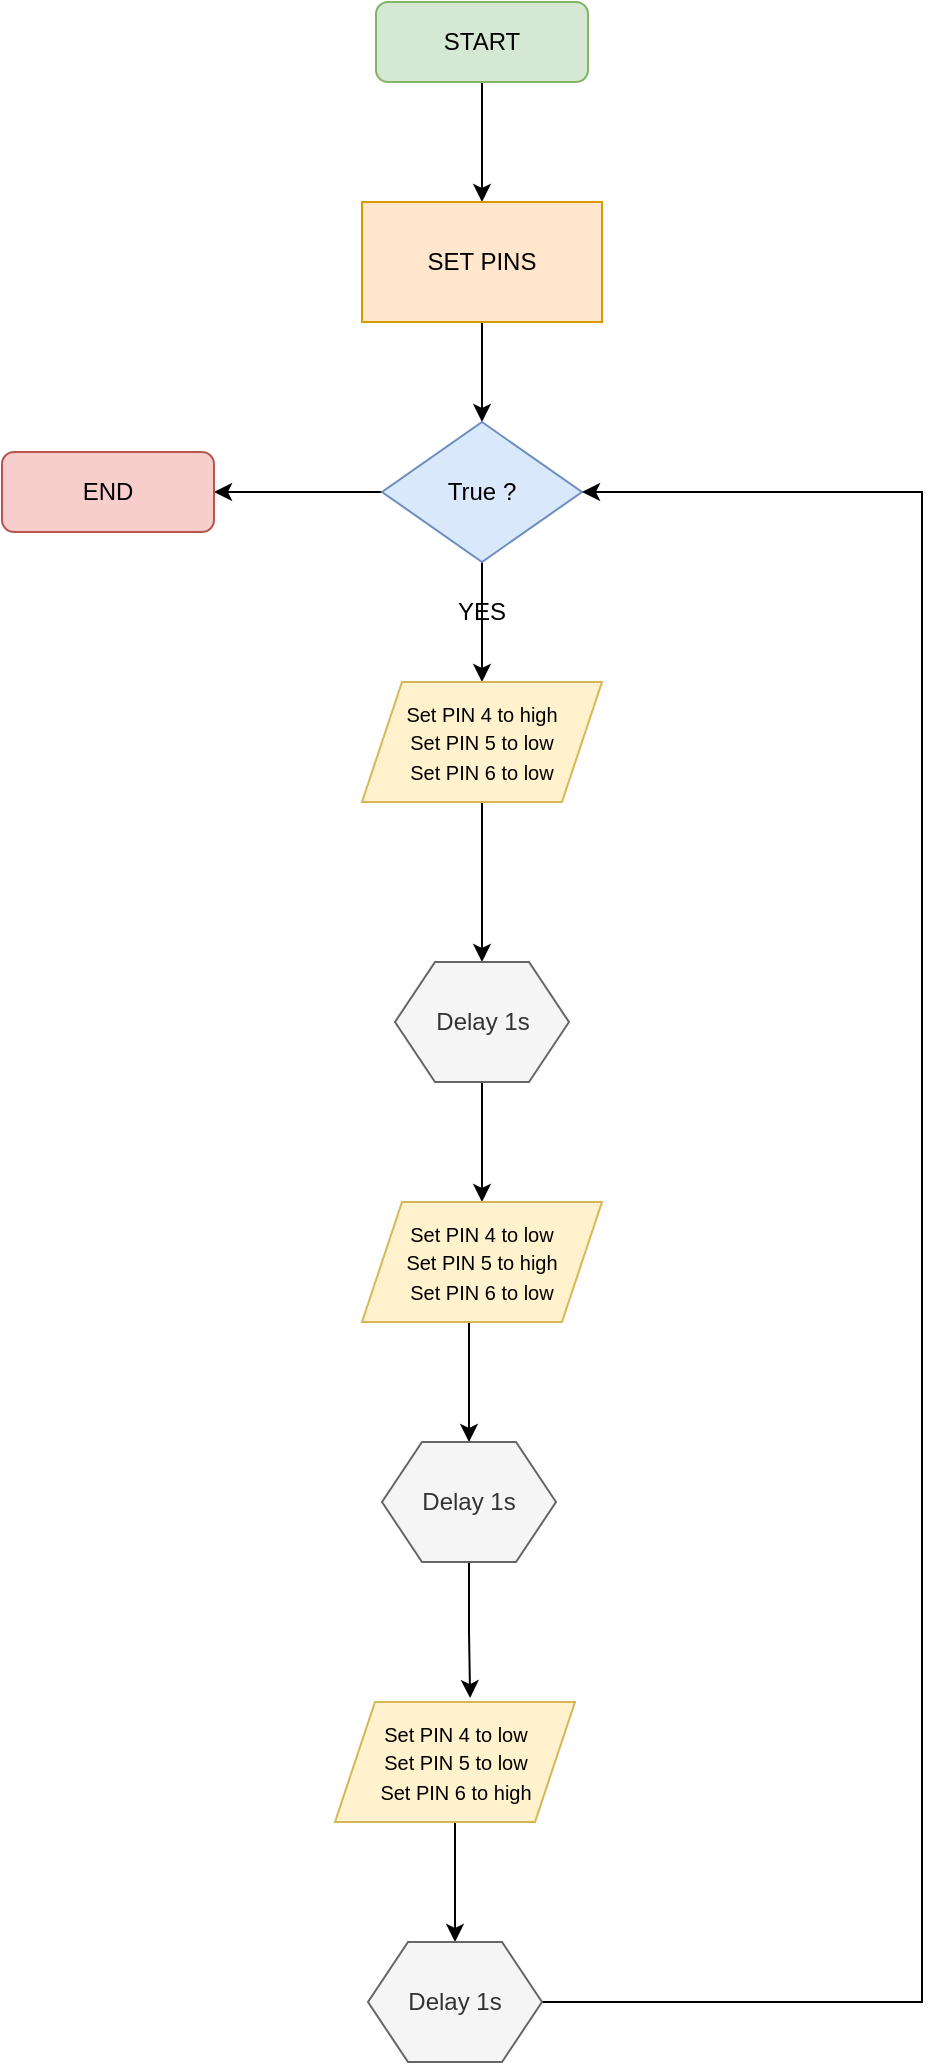 <mxfile version="21.0.8" type="github">
  <diagram id="C5RBs43oDa-KdzZeNtuy" name="Page-1">
    <mxGraphModel dx="1434" dy="796" grid="1" gridSize="10" guides="1" tooltips="1" connect="1" arrows="1" fold="1" page="1" pageScale="1" pageWidth="827" pageHeight="1169" math="0" shadow="0">
      <root>
        <mxCell id="WIyWlLk6GJQsqaUBKTNV-0" />
        <mxCell id="WIyWlLk6GJQsqaUBKTNV-1" parent="WIyWlLk6GJQsqaUBKTNV-0" />
        <mxCell id="GnZ1RrjTJg-woFLYlVwF-10" style="edgeStyle=orthogonalEdgeStyle;rounded=0;orthogonalLoop=1;jettySize=auto;html=1;entryX=0.5;entryY=0;entryDx=0;entryDy=0;" edge="1" parent="WIyWlLk6GJQsqaUBKTNV-1" source="GnZ1RrjTJg-woFLYlVwF-0" target="GnZ1RrjTJg-woFLYlVwF-1">
          <mxGeometry relative="1" as="geometry" />
        </mxCell>
        <mxCell id="GnZ1RrjTJg-woFLYlVwF-0" value="START" style="rounded=1;whiteSpace=wrap;html=1;fillColor=#d5e8d4;strokeColor=#82b366;" vertex="1" parent="WIyWlLk6GJQsqaUBKTNV-1">
          <mxGeometry x="377" y="120" width="106" height="40" as="geometry" />
        </mxCell>
        <mxCell id="GnZ1RrjTJg-woFLYlVwF-11" style="edgeStyle=orthogonalEdgeStyle;rounded=0;orthogonalLoop=1;jettySize=auto;html=1;entryX=0.5;entryY=0;entryDx=0;entryDy=0;" edge="1" parent="WIyWlLk6GJQsqaUBKTNV-1" source="GnZ1RrjTJg-woFLYlVwF-1" target="GnZ1RrjTJg-woFLYlVwF-2">
          <mxGeometry relative="1" as="geometry" />
        </mxCell>
        <mxCell id="GnZ1RrjTJg-woFLYlVwF-1" value="SET PINS" style="rounded=0;whiteSpace=wrap;html=1;fillColor=#ffe6cc;strokeColor=#d79b00;" vertex="1" parent="WIyWlLk6GJQsqaUBKTNV-1">
          <mxGeometry x="370" y="220" width="120" height="60" as="geometry" />
        </mxCell>
        <mxCell id="GnZ1RrjTJg-woFLYlVwF-12" style="edgeStyle=orthogonalEdgeStyle;rounded=0;orthogonalLoop=1;jettySize=auto;html=1;entryX=0.5;entryY=0;entryDx=0;entryDy=0;" edge="1" parent="WIyWlLk6GJQsqaUBKTNV-1" source="GnZ1RrjTJg-woFLYlVwF-2" target="GnZ1RrjTJg-woFLYlVwF-3">
          <mxGeometry relative="1" as="geometry">
            <Array as="points">
              <mxPoint x="430" y="430" />
              <mxPoint x="430" y="430" />
            </Array>
          </mxGeometry>
        </mxCell>
        <mxCell id="GnZ1RrjTJg-woFLYlVwF-31" style="edgeStyle=orthogonalEdgeStyle;rounded=0;orthogonalLoop=1;jettySize=auto;html=1;entryX=1;entryY=0.5;entryDx=0;entryDy=0;" edge="1" parent="WIyWlLk6GJQsqaUBKTNV-1" source="GnZ1RrjTJg-woFLYlVwF-2" target="GnZ1RrjTJg-woFLYlVwF-30">
          <mxGeometry relative="1" as="geometry" />
        </mxCell>
        <mxCell id="GnZ1RrjTJg-woFLYlVwF-2" value="True ?" style="rhombus;whiteSpace=wrap;html=1;fillColor=#dae8fc;strokeColor=#6c8ebf;" vertex="1" parent="WIyWlLk6GJQsqaUBKTNV-1">
          <mxGeometry x="380" y="330" width="100" height="70" as="geometry" />
        </mxCell>
        <mxCell id="GnZ1RrjTJg-woFLYlVwF-14" style="edgeStyle=orthogonalEdgeStyle;rounded=0;orthogonalLoop=1;jettySize=auto;html=1;entryX=0.5;entryY=0;entryDx=0;entryDy=0;" edge="1" parent="WIyWlLk6GJQsqaUBKTNV-1" source="GnZ1RrjTJg-woFLYlVwF-3" target="GnZ1RrjTJg-woFLYlVwF-4">
          <mxGeometry relative="1" as="geometry" />
        </mxCell>
        <mxCell id="GnZ1RrjTJg-woFLYlVwF-3" value="&lt;font style=&quot;font-size: 10px;&quot;&gt;Set PIN 4 to high&lt;br&gt;Set PIN 5 to low&lt;br&gt;Set PIN 6 to low&lt;/font&gt;" style="shape=parallelogram;perimeter=parallelogramPerimeter;whiteSpace=wrap;html=1;fixedSize=1;fillColor=#fff2cc;strokeColor=#d6b656;" vertex="1" parent="WIyWlLk6GJQsqaUBKTNV-1">
          <mxGeometry x="370" y="460" width="120" height="60" as="geometry" />
        </mxCell>
        <mxCell id="GnZ1RrjTJg-woFLYlVwF-18" style="edgeStyle=orthogonalEdgeStyle;rounded=0;orthogonalLoop=1;jettySize=auto;html=1;entryX=0.5;entryY=0;entryDx=0;entryDy=0;" edge="1" parent="WIyWlLk6GJQsqaUBKTNV-1" source="GnZ1RrjTJg-woFLYlVwF-4" target="GnZ1RrjTJg-woFLYlVwF-5">
          <mxGeometry relative="1" as="geometry" />
        </mxCell>
        <mxCell id="GnZ1RrjTJg-woFLYlVwF-4" value="Delay 1s" style="shape=hexagon;perimeter=hexagonPerimeter2;whiteSpace=wrap;html=1;fixedSize=1;fillColor=#f5f5f5;fontColor=#333333;strokeColor=#666666;" vertex="1" parent="WIyWlLk6GJQsqaUBKTNV-1">
          <mxGeometry x="386.5" y="600" width="87" height="60" as="geometry" />
        </mxCell>
        <mxCell id="GnZ1RrjTJg-woFLYlVwF-19" style="edgeStyle=orthogonalEdgeStyle;rounded=0;orthogonalLoop=1;jettySize=auto;html=1;entryX=0.5;entryY=0;entryDx=0;entryDy=0;" edge="1" parent="WIyWlLk6GJQsqaUBKTNV-1" source="GnZ1RrjTJg-woFLYlVwF-5" target="GnZ1RrjTJg-woFLYlVwF-6">
          <mxGeometry relative="1" as="geometry">
            <Array as="points">
              <mxPoint x="424" y="810" />
            </Array>
          </mxGeometry>
        </mxCell>
        <mxCell id="GnZ1RrjTJg-woFLYlVwF-5" value="&lt;font style=&quot;font-size: 10px;&quot;&gt;Set PIN 4 to low&lt;br style=&quot;border-color: var(--border-color);&quot;&gt;&lt;/font&gt;&lt;span style=&quot;font-size: 10px;&quot;&gt;Set PIN 5 to high&lt;/span&gt;&lt;br style=&quot;border-color: var(--border-color); font-size: 10px;&quot;&gt;&lt;span style=&quot;font-size: 10px;&quot;&gt;Set PIN 6 to low&lt;/span&gt;" style="shape=parallelogram;perimeter=parallelogramPerimeter;whiteSpace=wrap;html=1;fixedSize=1;fillColor=#fff2cc;strokeColor=#d6b656;" vertex="1" parent="WIyWlLk6GJQsqaUBKTNV-1">
          <mxGeometry x="370" y="720" width="120" height="60" as="geometry" />
        </mxCell>
        <mxCell id="GnZ1RrjTJg-woFLYlVwF-21" style="edgeStyle=orthogonalEdgeStyle;rounded=0;orthogonalLoop=1;jettySize=auto;html=1;entryX=0.563;entryY=-0.033;entryDx=0;entryDy=0;entryPerimeter=0;" edge="1" parent="WIyWlLk6GJQsqaUBKTNV-1" source="GnZ1RrjTJg-woFLYlVwF-6" target="GnZ1RrjTJg-woFLYlVwF-7">
          <mxGeometry relative="1" as="geometry">
            <mxPoint x="423.5" y="940" as="targetPoint" />
          </mxGeometry>
        </mxCell>
        <mxCell id="GnZ1RrjTJg-woFLYlVwF-6" value="Delay 1s" style="shape=hexagon;perimeter=hexagonPerimeter2;whiteSpace=wrap;html=1;fixedSize=1;fillColor=#f5f5f5;fontColor=#333333;strokeColor=#666666;" vertex="1" parent="WIyWlLk6GJQsqaUBKTNV-1">
          <mxGeometry x="380" y="840" width="87" height="60" as="geometry" />
        </mxCell>
        <mxCell id="GnZ1RrjTJg-woFLYlVwF-23" style="edgeStyle=orthogonalEdgeStyle;rounded=0;orthogonalLoop=1;jettySize=auto;html=1;entryX=0.5;entryY=0;entryDx=0;entryDy=0;" edge="1" parent="WIyWlLk6GJQsqaUBKTNV-1" source="GnZ1RrjTJg-woFLYlVwF-7" target="GnZ1RrjTJg-woFLYlVwF-8">
          <mxGeometry relative="1" as="geometry" />
        </mxCell>
        <mxCell id="GnZ1RrjTJg-woFLYlVwF-7" value="&lt;font style=&quot;font-size: 10px;&quot;&gt;Set PIN 4 to low&lt;br style=&quot;border-color: var(--border-color);&quot;&gt;&lt;/font&gt;&lt;span style=&quot;font-size: 10px;&quot;&gt;Set PIN 5 to low&lt;/span&gt;&lt;br style=&quot;border-color: var(--border-color); font-size: 10px;&quot;&gt;&lt;span style=&quot;font-size: 10px;&quot;&gt;Set PIN 6 to high&lt;/span&gt;" style="shape=parallelogram;perimeter=parallelogramPerimeter;whiteSpace=wrap;html=1;fixedSize=1;fillColor=#fff2cc;strokeColor=#d6b656;" vertex="1" parent="WIyWlLk6GJQsqaUBKTNV-1">
          <mxGeometry x="356.5" y="970" width="120" height="60" as="geometry" />
        </mxCell>
        <mxCell id="GnZ1RrjTJg-woFLYlVwF-9" style="edgeStyle=orthogonalEdgeStyle;rounded=0;orthogonalLoop=1;jettySize=auto;html=1;entryX=1;entryY=0.5;entryDx=0;entryDy=0;" edge="1" parent="WIyWlLk6GJQsqaUBKTNV-1" source="GnZ1RrjTJg-woFLYlVwF-8" target="GnZ1RrjTJg-woFLYlVwF-2">
          <mxGeometry relative="1" as="geometry">
            <Array as="points">
              <mxPoint x="650" y="1120" />
              <mxPoint x="650" y="365" />
            </Array>
          </mxGeometry>
        </mxCell>
        <mxCell id="GnZ1RrjTJg-woFLYlVwF-8" value="Delay 1s" style="shape=hexagon;perimeter=hexagonPerimeter2;whiteSpace=wrap;html=1;fixedSize=1;fillColor=#f5f5f5;fontColor=#333333;strokeColor=#666666;" vertex="1" parent="WIyWlLk6GJQsqaUBKTNV-1">
          <mxGeometry x="373" y="1090" width="87" height="60" as="geometry" />
        </mxCell>
        <mxCell id="GnZ1RrjTJg-woFLYlVwF-24" value="YES&lt;br&gt;" style="text;strokeColor=none;align=center;fillColor=none;html=1;verticalAlign=middle;whiteSpace=wrap;rounded=0;" vertex="1" parent="WIyWlLk6GJQsqaUBKTNV-1">
          <mxGeometry x="410" y="420" width="40" height="10" as="geometry" />
        </mxCell>
        <mxCell id="GnZ1RrjTJg-woFLYlVwF-30" value="END" style="rounded=1;whiteSpace=wrap;html=1;fillColor=#f8cecc;strokeColor=#b85450;" vertex="1" parent="WIyWlLk6GJQsqaUBKTNV-1">
          <mxGeometry x="190" y="345" width="106" height="40" as="geometry" />
        </mxCell>
      </root>
    </mxGraphModel>
  </diagram>
</mxfile>
